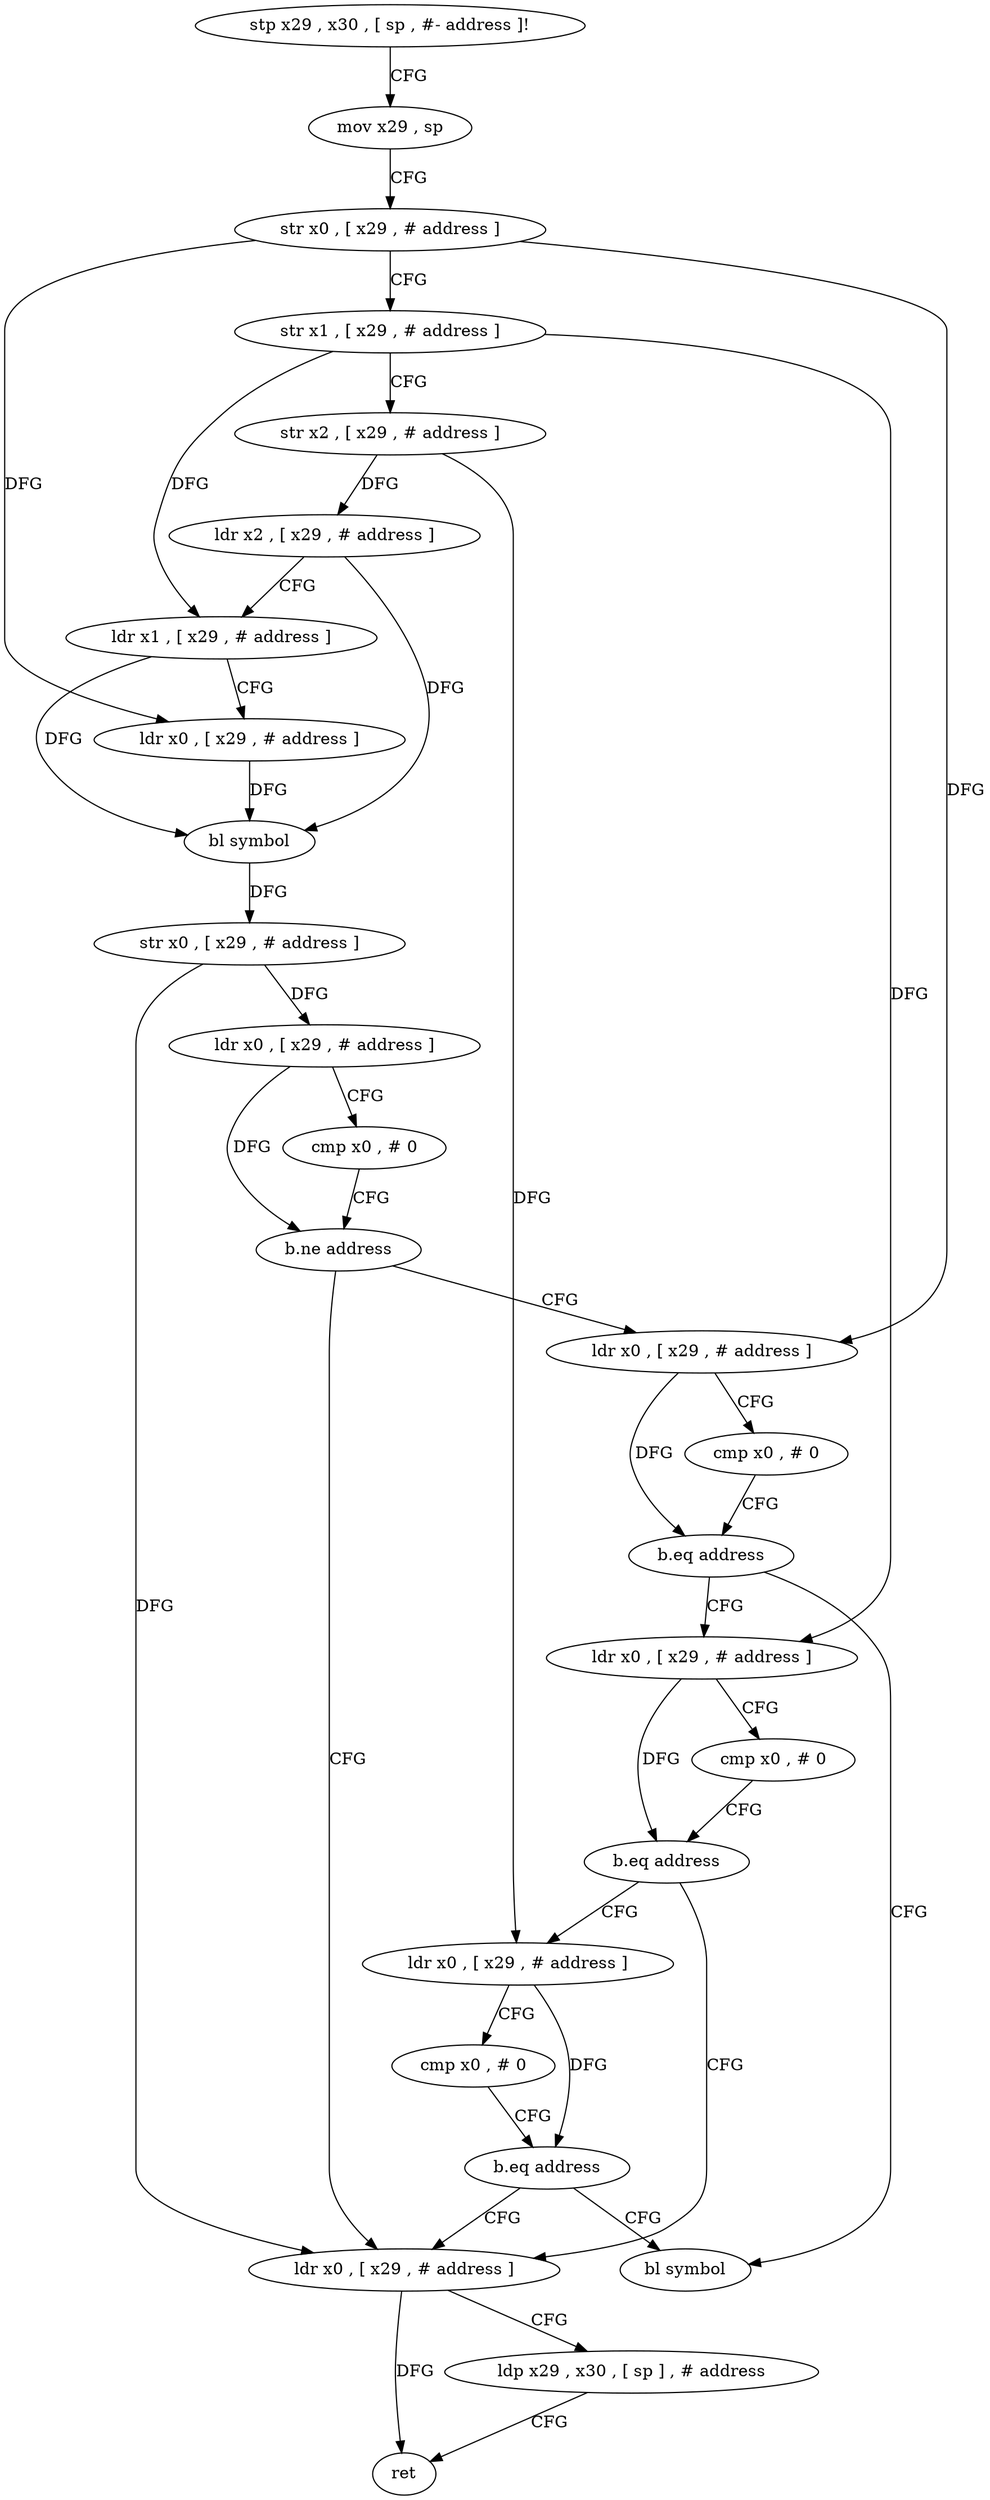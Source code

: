 digraph "func" {
"4487852" [label = "stp x29 , x30 , [ sp , #- address ]!" ]
"4487856" [label = "mov x29 , sp" ]
"4487860" [label = "str x0 , [ x29 , # address ]" ]
"4487864" [label = "str x1 , [ x29 , # address ]" ]
"4487868" [label = "str x2 , [ x29 , # address ]" ]
"4487872" [label = "ldr x2 , [ x29 , # address ]" ]
"4487876" [label = "ldr x1 , [ x29 , # address ]" ]
"4487880" [label = "ldr x0 , [ x29 , # address ]" ]
"4487884" [label = "bl symbol" ]
"4487888" [label = "str x0 , [ x29 , # address ]" ]
"4487892" [label = "ldr x0 , [ x29 , # address ]" ]
"4487896" [label = "cmp x0 , # 0" ]
"4487900" [label = "b.ne address" ]
"4487944" [label = "ldr x0 , [ x29 , # address ]" ]
"4487904" [label = "ldr x0 , [ x29 , # address ]" ]
"4487948" [label = "ldp x29 , x30 , [ sp ] , # address" ]
"4487952" [label = "ret" ]
"4487908" [label = "cmp x0 , # 0" ]
"4487912" [label = "b.eq address" ]
"4487940" [label = "bl symbol" ]
"4487916" [label = "ldr x0 , [ x29 , # address ]" ]
"4487920" [label = "cmp x0 , # 0" ]
"4487924" [label = "b.eq address" ]
"4487928" [label = "ldr x0 , [ x29 , # address ]" ]
"4487932" [label = "cmp x0 , # 0" ]
"4487936" [label = "b.eq address" ]
"4487852" -> "4487856" [ label = "CFG" ]
"4487856" -> "4487860" [ label = "CFG" ]
"4487860" -> "4487864" [ label = "CFG" ]
"4487860" -> "4487880" [ label = "DFG" ]
"4487860" -> "4487904" [ label = "DFG" ]
"4487864" -> "4487868" [ label = "CFG" ]
"4487864" -> "4487876" [ label = "DFG" ]
"4487864" -> "4487916" [ label = "DFG" ]
"4487868" -> "4487872" [ label = "DFG" ]
"4487868" -> "4487928" [ label = "DFG" ]
"4487872" -> "4487876" [ label = "CFG" ]
"4487872" -> "4487884" [ label = "DFG" ]
"4487876" -> "4487880" [ label = "CFG" ]
"4487876" -> "4487884" [ label = "DFG" ]
"4487880" -> "4487884" [ label = "DFG" ]
"4487884" -> "4487888" [ label = "DFG" ]
"4487888" -> "4487892" [ label = "DFG" ]
"4487888" -> "4487944" [ label = "DFG" ]
"4487892" -> "4487896" [ label = "CFG" ]
"4487892" -> "4487900" [ label = "DFG" ]
"4487896" -> "4487900" [ label = "CFG" ]
"4487900" -> "4487944" [ label = "CFG" ]
"4487900" -> "4487904" [ label = "CFG" ]
"4487944" -> "4487948" [ label = "CFG" ]
"4487944" -> "4487952" [ label = "DFG" ]
"4487904" -> "4487908" [ label = "CFG" ]
"4487904" -> "4487912" [ label = "DFG" ]
"4487948" -> "4487952" [ label = "CFG" ]
"4487908" -> "4487912" [ label = "CFG" ]
"4487912" -> "4487940" [ label = "CFG" ]
"4487912" -> "4487916" [ label = "CFG" ]
"4487916" -> "4487920" [ label = "CFG" ]
"4487916" -> "4487924" [ label = "DFG" ]
"4487920" -> "4487924" [ label = "CFG" ]
"4487924" -> "4487944" [ label = "CFG" ]
"4487924" -> "4487928" [ label = "CFG" ]
"4487928" -> "4487932" [ label = "CFG" ]
"4487928" -> "4487936" [ label = "DFG" ]
"4487932" -> "4487936" [ label = "CFG" ]
"4487936" -> "4487944" [ label = "CFG" ]
"4487936" -> "4487940" [ label = "CFG" ]
}
